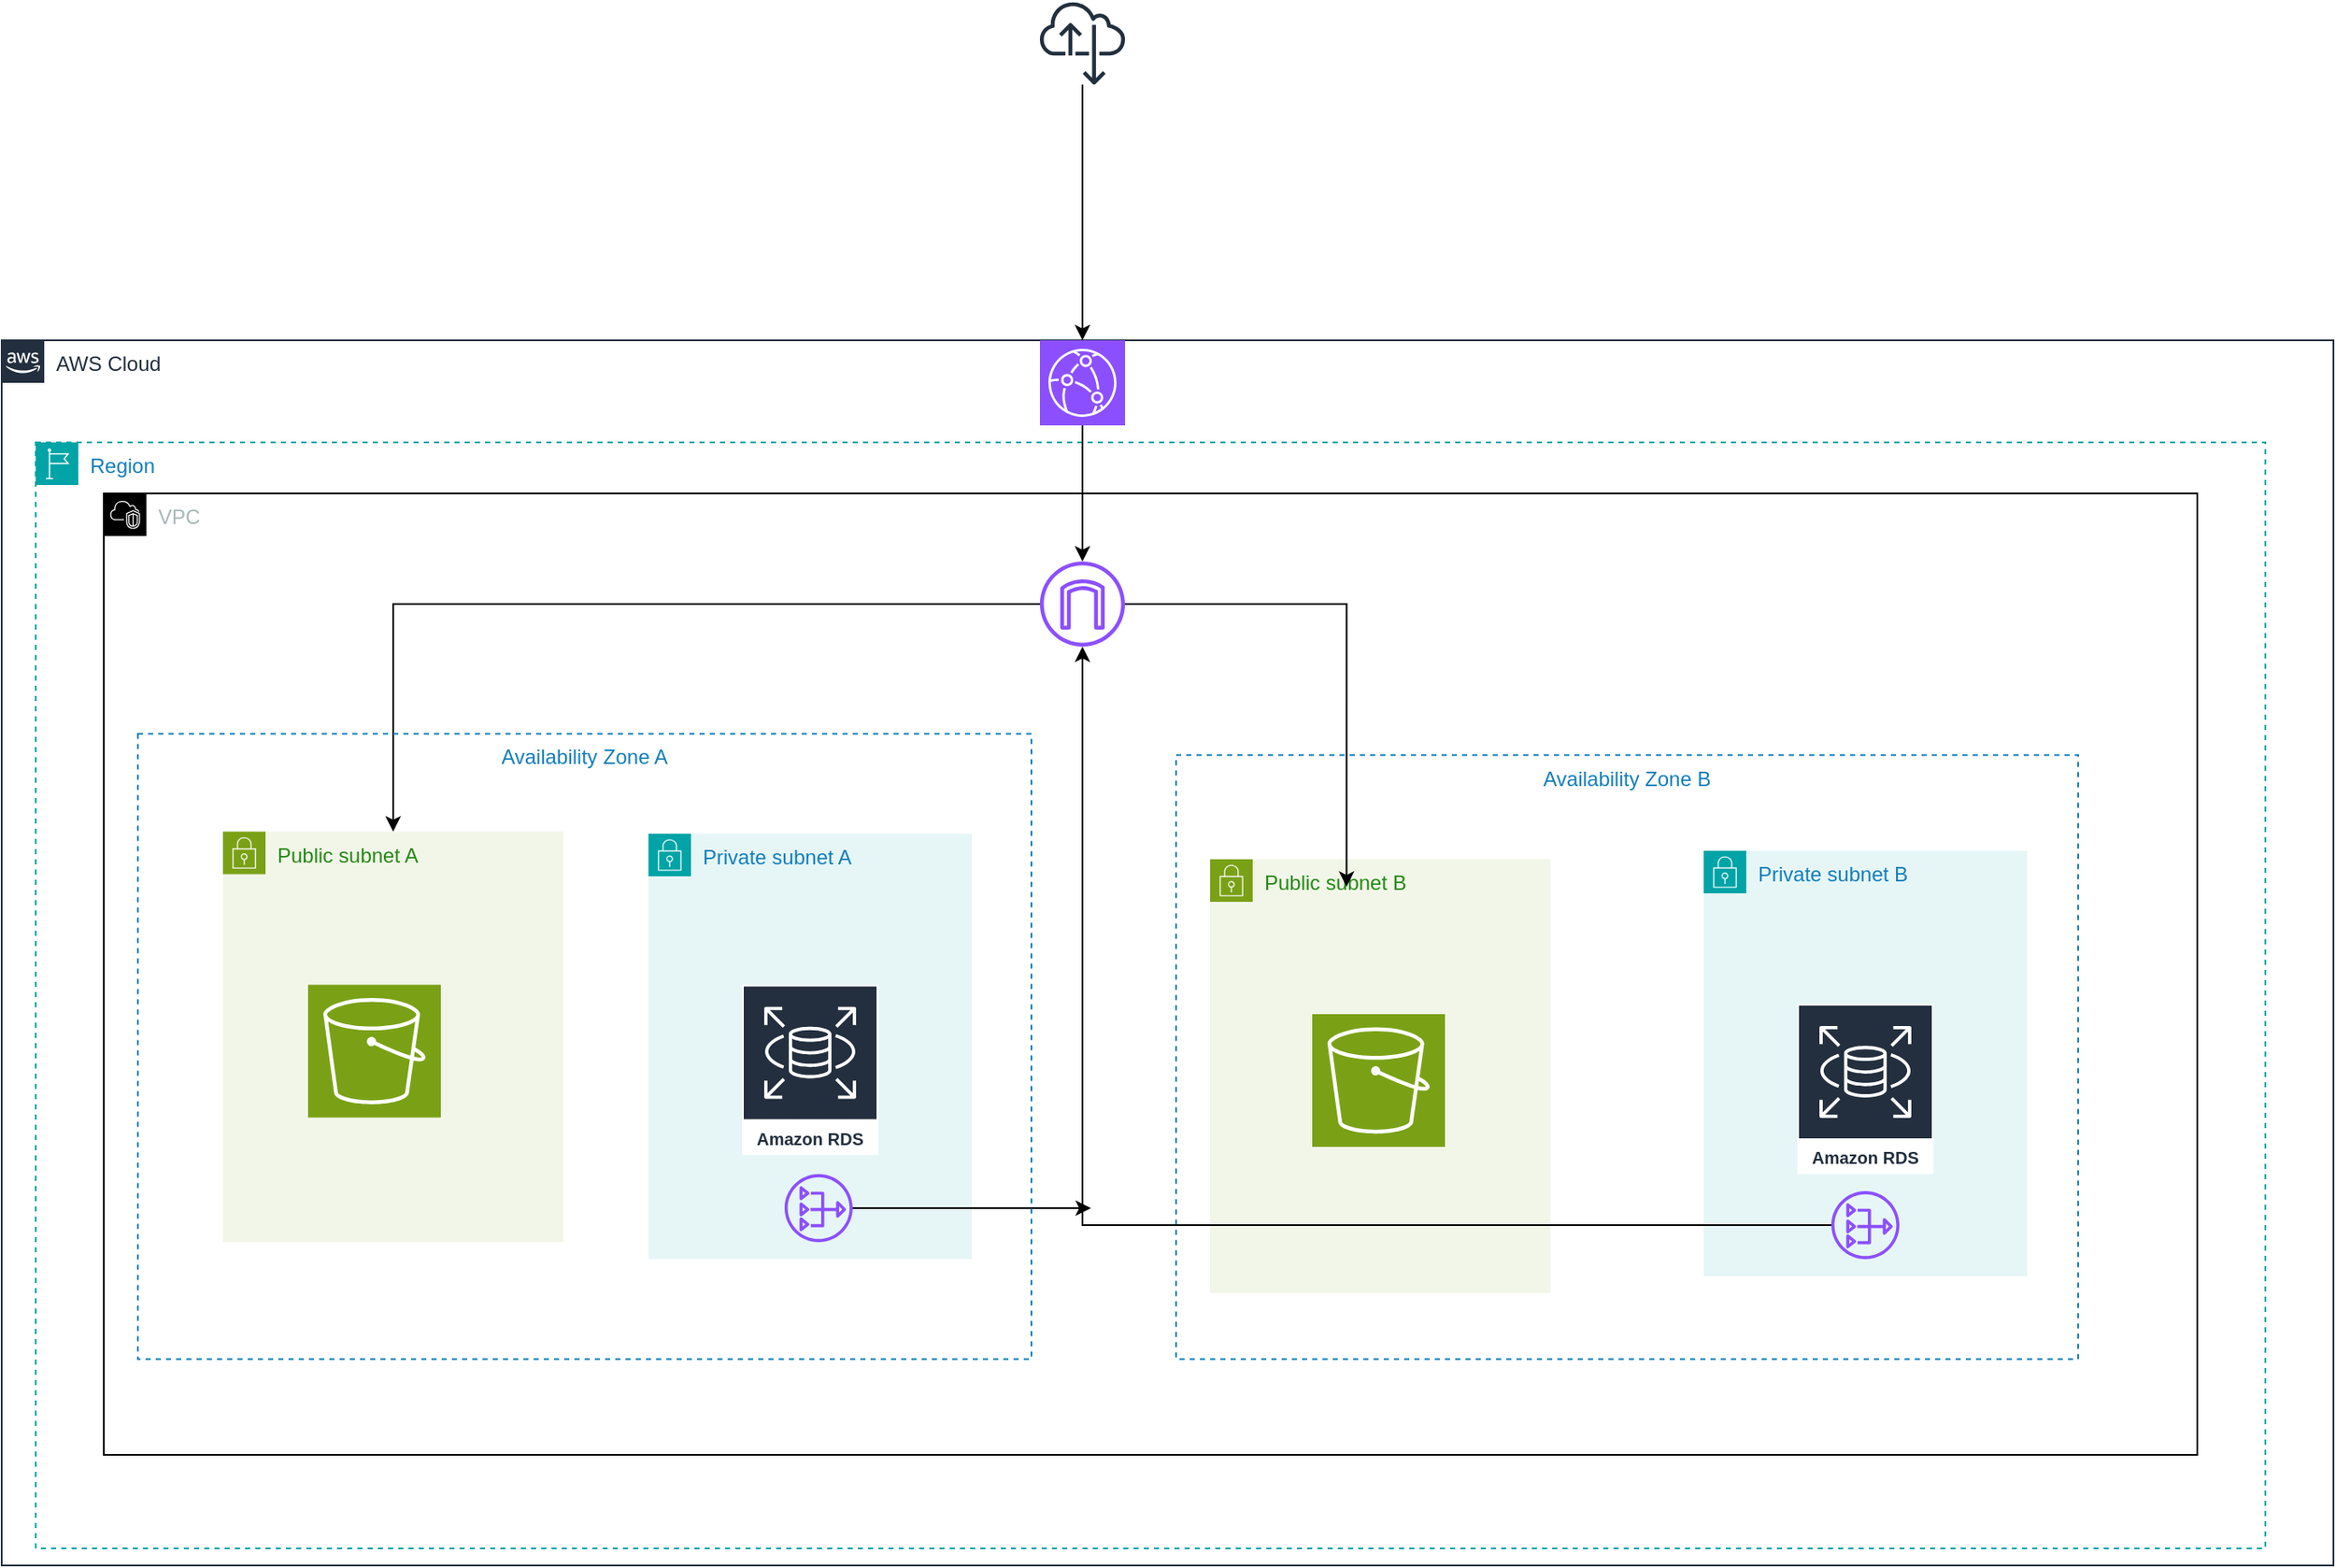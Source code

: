 <mxfile version="24.3.1" type="github">
  <diagram name="Page-1" id="iDzeYco_6-SzwbTj_CgY">
    <mxGraphModel dx="1804" dy="1706" grid="1" gridSize="10" guides="1" tooltips="1" connect="1" arrows="1" fold="1" page="1" pageScale="1" pageWidth="850" pageHeight="1100" math="0" shadow="0">
      <root>
        <mxCell id="0" />
        <mxCell id="1" parent="0" />
        <mxCell id="fbq0qNDGmaAf2ZuWUKGq-1" value="AWS Cloud" style="points=[[0,0],[0.25,0],[0.5,0],[0.75,0],[1,0],[1,0.25],[1,0.5],[1,0.75],[1,1],[0.75,1],[0.5,1],[0.25,1],[0,1],[0,0.75],[0,0.5],[0,0.25]];outlineConnect=0;gradientColor=none;html=1;whiteSpace=wrap;fontSize=12;fontStyle=0;container=1;pointerEvents=0;collapsible=0;recursiveResize=0;shape=mxgraph.aws4.group;grIcon=mxgraph.aws4.group_aws_cloud_alt;strokeColor=#232F3E;fillColor=none;verticalAlign=top;align=left;spacingLeft=30;fontColor=#232F3E;dashed=0;" parent="1" vertex="1">
          <mxGeometry x="-520" y="40" width="1370" height="720" as="geometry" />
        </mxCell>
        <mxCell id="fbq0qNDGmaAf2ZuWUKGq-39" value="" style="sketch=0;points=[[0,0,0],[0.25,0,0],[0.5,0,0],[0.75,0,0],[1,0,0],[0,1,0],[0.25,1,0],[0.5,1,0],[0.75,1,0],[1,1,0],[0,0.25,0],[0,0.5,0],[0,0.75,0],[1,0.25,0],[1,0.5,0],[1,0.75,0]];outlineConnect=0;fontColor=#232F3E;fillColor=#8C4FFF;strokeColor=#ffffff;dashed=0;verticalLabelPosition=bottom;verticalAlign=top;align=center;html=1;fontSize=12;fontStyle=0;aspect=fixed;shape=mxgraph.aws4.resourceIcon;resIcon=mxgraph.aws4.cloudfront;" parent="fbq0qNDGmaAf2ZuWUKGq-1" vertex="1">
          <mxGeometry x="610" width="50" height="50" as="geometry" />
        </mxCell>
        <mxCell id="fbq0qNDGmaAf2ZuWUKGq-3" value="Region" style="points=[[0,0],[0.25,0],[0.5,0],[0.75,0],[1,0],[1,0.25],[1,0.5],[1,0.75],[1,1],[0.75,1],[0.5,1],[0.25,1],[0,1],[0,0.75],[0,0.5],[0,0.25]];outlineConnect=0;gradientColor=none;html=1;whiteSpace=wrap;fontSize=12;fontStyle=0;container=1;pointerEvents=0;collapsible=0;recursiveResize=0;shape=mxgraph.aws4.group;grIcon=mxgraph.aws4.group_region;strokeColor=#00A4A6;fillColor=none;verticalAlign=top;align=left;spacingLeft=30;fontColor=#147EBA;dashed=1;" parent="1" vertex="1">
          <mxGeometry x="-500" y="100" width="1310" height="650" as="geometry" />
        </mxCell>
        <mxCell id="fbq0qNDGmaAf2ZuWUKGq-4" value="VPC" style="points=[[0,0],[0.25,0],[0.5,0],[0.75,0],[1,0],[1,0.25],[1,0.5],[1,0.75],[1,1],[0.75,1],[0.5,1],[0.25,1],[0,1],[0,0.75],[0,0.5],[0,0.25]];outlineConnect=0;gradientColor=none;html=1;whiteSpace=wrap;fontSize=12;fontStyle=0;container=1;pointerEvents=0;collapsible=0;recursiveResize=0;shape=mxgraph.aws4.group;grIcon=mxgraph.aws4.group_vpc2;strokeColor=default;fillColor=none;verticalAlign=top;align=left;spacingLeft=30;fontColor=#AAB7B8;dashed=0;" parent="fbq0qNDGmaAf2ZuWUKGq-3" vertex="1">
          <mxGeometry x="40" y="30" width="1230" height="565" as="geometry" />
        </mxCell>
        <mxCell id="fbq0qNDGmaAf2ZuWUKGq-8" value="Public subnet B" style="points=[[0,0],[0.25,0],[0.5,0],[0.75,0],[1,0],[1,0.25],[1,0.5],[1,0.75],[1,1],[0.75,1],[0.5,1],[0.25,1],[0,1],[0,0.75],[0,0.5],[0,0.25]];outlineConnect=0;gradientColor=none;html=1;whiteSpace=wrap;fontSize=12;fontStyle=0;container=1;pointerEvents=0;collapsible=0;recursiveResize=0;shape=mxgraph.aws4.group;grIcon=mxgraph.aws4.group_security_group;grStroke=0;strokeColor=#7AA116;fillColor=#F2F6E8;verticalAlign=top;align=left;spacingLeft=30;fontColor=#248814;dashed=0;" parent="fbq0qNDGmaAf2ZuWUKGq-4" vertex="1">
          <mxGeometry x="650" y="215" width="200" height="255" as="geometry" />
        </mxCell>
        <mxCell id="fbq0qNDGmaAf2ZuWUKGq-42" value="" style="sketch=0;points=[[0,0,0],[0.25,0,0],[0.5,0,0],[0.75,0,0],[1,0,0],[0,1,0],[0.25,1,0],[0.5,1,0],[0.75,1,0],[1,1,0],[0,0.25,0],[0,0.5,0],[0,0.75,0],[1,0.25,0],[1,0.5,0],[1,0.75,0]];outlineConnect=0;fontColor=#232F3E;fillColor=#7AA116;strokeColor=#ffffff;dashed=0;verticalLabelPosition=bottom;verticalAlign=top;align=center;html=1;fontSize=12;fontStyle=0;aspect=fixed;shape=mxgraph.aws4.resourceIcon;resIcon=mxgraph.aws4.s3;" parent="fbq0qNDGmaAf2ZuWUKGq-8" vertex="1">
          <mxGeometry x="60" y="91" width="78" height="78" as="geometry" />
        </mxCell>
        <mxCell id="fbq0qNDGmaAf2ZuWUKGq-10" value="Private subnet B" style="points=[[0,0],[0.25,0],[0.5,0],[0.75,0],[1,0],[1,0.25],[1,0.5],[1,0.75],[1,1],[0.75,1],[0.5,1],[0.25,1],[0,1],[0,0.75],[0,0.5],[0,0.25]];outlineConnect=0;gradientColor=none;html=1;whiteSpace=wrap;fontSize=12;fontStyle=0;container=1;pointerEvents=0;collapsible=0;recursiveResize=0;shape=mxgraph.aws4.group;grIcon=mxgraph.aws4.group_security_group;grStroke=0;strokeColor=#00A4A6;fillColor=#E6F6F7;verticalAlign=top;align=left;spacingLeft=30;fontColor=#147EBA;dashed=0;" parent="fbq0qNDGmaAf2ZuWUKGq-4" vertex="1">
          <mxGeometry x="940" y="210" width="190" height="250" as="geometry" />
        </mxCell>
        <mxCell id="fbq0qNDGmaAf2ZuWUKGq-15" value="Availability Zone B" style="fillColor=none;strokeColor=#147EBA;dashed=1;verticalAlign=top;fontStyle=0;fontColor=#147EBA;whiteSpace=wrap;html=1;" parent="fbq0qNDGmaAf2ZuWUKGq-10" vertex="1">
          <mxGeometry x="-310" y="-56.25" width="530" height="355" as="geometry" />
        </mxCell>
        <mxCell id="fbq0qNDGmaAf2ZuWUKGq-13" value="Amazon RDS" style="sketch=0;outlineConnect=0;fontColor=#232F3E;gradientColor=none;strokeColor=#ffffff;fillColor=#232F3E;dashed=0;verticalLabelPosition=middle;verticalAlign=bottom;align=center;html=1;whiteSpace=wrap;fontSize=10;fontStyle=1;spacing=3;shape=mxgraph.aws4.productIcon;prIcon=mxgraph.aws4.rds;" parent="fbq0qNDGmaAf2ZuWUKGq-4" vertex="1">
          <mxGeometry x="995" y="300" width="80" height="100" as="geometry" />
        </mxCell>
        <mxCell id="fbq0qNDGmaAf2ZuWUKGq-17" value="Public subnet A" style="points=[[0,0],[0.25,0],[0.5,0],[0.75,0],[1,0],[1,0.25],[1,0.5],[1,0.75],[1,1],[0.75,1],[0.5,1],[0.25,1],[0,1],[0,0.75],[0,0.5],[0,0.25]];outlineConnect=0;gradientColor=none;html=1;whiteSpace=wrap;fontSize=12;fontStyle=0;container=1;pointerEvents=0;collapsible=0;recursiveResize=0;shape=mxgraph.aws4.group;grIcon=mxgraph.aws4.group_security_group;grStroke=0;strokeColor=#7AA116;fillColor=#F2F6E8;verticalAlign=top;align=left;spacingLeft=30;fontColor=#248814;dashed=0;" parent="fbq0qNDGmaAf2ZuWUKGq-4" vertex="1">
          <mxGeometry x="70" y="198.75" width="200" height="241.25" as="geometry" />
        </mxCell>
        <mxCell id="fbq0qNDGmaAf2ZuWUKGq-43" value="" style="sketch=0;points=[[0,0,0],[0.25,0,0],[0.5,0,0],[0.75,0,0],[1,0,0],[0,1,0],[0.25,1,0],[0.5,1,0],[0.75,1,0],[1,1,0],[0,0.25,0],[0,0.5,0],[0,0.75,0],[1,0.25,0],[1,0.5,0],[1,0.75,0]];outlineConnect=0;fontColor=#232F3E;fillColor=#7AA116;strokeColor=#ffffff;dashed=0;verticalLabelPosition=bottom;verticalAlign=top;align=center;html=1;fontSize=12;fontStyle=0;aspect=fixed;shape=mxgraph.aws4.resourceIcon;resIcon=mxgraph.aws4.s3;" parent="fbq0qNDGmaAf2ZuWUKGq-17" vertex="1">
          <mxGeometry x="50" y="90" width="78" height="78" as="geometry" />
        </mxCell>
        <mxCell id="fbq0qNDGmaAf2ZuWUKGq-18" value="Private subnet A" style="points=[[0,0],[0.25,0],[0.5,0],[0.75,0],[1,0],[1,0.25],[1,0.5],[1,0.75],[1,1],[0.75,1],[0.5,1],[0.25,1],[0,1],[0,0.75],[0,0.5],[0,0.25]];outlineConnect=0;gradientColor=none;html=1;whiteSpace=wrap;fontSize=12;fontStyle=0;container=1;pointerEvents=0;collapsible=0;recursiveResize=0;shape=mxgraph.aws4.group;grIcon=mxgraph.aws4.group_security_group;grStroke=0;strokeColor=#00A4A6;fillColor=#E6F6F7;verticalAlign=top;align=left;spacingLeft=30;fontColor=#147EBA;dashed=0;" parent="fbq0qNDGmaAf2ZuWUKGq-4" vertex="1">
          <mxGeometry x="320" y="200" width="190" height="250" as="geometry" />
        </mxCell>
        <mxCell id="fbq0qNDGmaAf2ZuWUKGq-21" value="Amazon RDS" style="sketch=0;outlineConnect=0;fontColor=#232F3E;gradientColor=none;strokeColor=#ffffff;fillColor=#232F3E;dashed=0;verticalLabelPosition=middle;verticalAlign=bottom;align=center;html=1;whiteSpace=wrap;fontSize=10;fontStyle=1;spacing=3;shape=mxgraph.aws4.productIcon;prIcon=mxgraph.aws4.rds;" parent="fbq0qNDGmaAf2ZuWUKGq-18" vertex="1">
          <mxGeometry x="55" y="88.75" width="80" height="100" as="geometry" />
        </mxCell>
        <mxCell id="mIySl2TU9_qdyAhKKIFH-5" style="edgeStyle=orthogonalEdgeStyle;rounded=0;orthogonalLoop=1;jettySize=auto;html=1;" edge="1" parent="fbq0qNDGmaAf2ZuWUKGq-18" source="fbq0qNDGmaAf2ZuWUKGq-30">
          <mxGeometry relative="1" as="geometry">
            <mxPoint x="260" y="220" as="targetPoint" />
          </mxGeometry>
        </mxCell>
        <mxCell id="fbq0qNDGmaAf2ZuWUKGq-30" value="" style="sketch=0;outlineConnect=0;fontColor=#232F3E;gradientColor=none;fillColor=#8C4FFF;strokeColor=none;dashed=0;verticalLabelPosition=bottom;verticalAlign=top;align=center;html=1;fontSize=12;fontStyle=0;aspect=fixed;pointerEvents=1;shape=mxgraph.aws4.nat_gateway;" parent="fbq0qNDGmaAf2ZuWUKGq-18" vertex="1">
          <mxGeometry x="80" y="200" width="40" height="40" as="geometry" />
        </mxCell>
        <mxCell id="fbq0qNDGmaAf2ZuWUKGq-45" style="edgeStyle=orthogonalEdgeStyle;rounded=0;orthogonalLoop=1;jettySize=auto;html=1;" parent="fbq0qNDGmaAf2ZuWUKGq-4" source="fbq0qNDGmaAf2ZuWUKGq-27" target="fbq0qNDGmaAf2ZuWUKGq-17" edge="1">
          <mxGeometry relative="1" as="geometry" />
        </mxCell>
        <mxCell id="fbq0qNDGmaAf2ZuWUKGq-27" value="" style="sketch=0;outlineConnect=0;fontColor=#232F3E;gradientColor=none;fillColor=#8C4FFF;strokeColor=none;dashed=0;verticalLabelPosition=bottom;verticalAlign=top;align=center;html=1;fontSize=12;fontStyle=0;aspect=fixed;pointerEvents=1;shape=mxgraph.aws4.internet_gateway;" parent="fbq0qNDGmaAf2ZuWUKGq-4" vertex="1">
          <mxGeometry x="550" y="40" width="50" height="50" as="geometry" />
        </mxCell>
        <mxCell id="fbq0qNDGmaAf2ZuWUKGq-34" value="" style="sketch=0;outlineConnect=0;fontColor=#232F3E;gradientColor=none;fillColor=#8C4FFF;strokeColor=none;dashed=0;verticalLabelPosition=bottom;verticalAlign=top;align=center;html=1;fontSize=12;fontStyle=0;aspect=fixed;pointerEvents=1;shape=mxgraph.aws4.nat_gateway;" parent="fbq0qNDGmaAf2ZuWUKGq-4" vertex="1">
          <mxGeometry x="1015" y="410" width="40" height="40" as="geometry" />
        </mxCell>
        <mxCell id="fbq0qNDGmaAf2ZuWUKGq-25" value="Availability Zone A" style="fillColor=none;strokeColor=#147EBA;dashed=1;verticalAlign=top;fontStyle=0;fontColor=#147EBA;whiteSpace=wrap;html=1;" parent="fbq0qNDGmaAf2ZuWUKGq-4" vertex="1">
          <mxGeometry x="20" y="141.25" width="525" height="367.5" as="geometry" />
        </mxCell>
        <mxCell id="fbq0qNDGmaAf2ZuWUKGq-46" style="edgeStyle=orthogonalEdgeStyle;rounded=0;orthogonalLoop=1;jettySize=auto;html=1;entryX=0.189;entryY=0.218;entryDx=0;entryDy=0;entryPerimeter=0;" parent="fbq0qNDGmaAf2ZuWUKGq-4" source="fbq0qNDGmaAf2ZuWUKGq-27" target="fbq0qNDGmaAf2ZuWUKGq-15" edge="1">
          <mxGeometry relative="1" as="geometry">
            <Array as="points">
              <mxPoint x="730" y="65" />
            </Array>
          </mxGeometry>
        </mxCell>
        <mxCell id="mIySl2TU9_qdyAhKKIFH-4" style="edgeStyle=orthogonalEdgeStyle;rounded=0;orthogonalLoop=1;jettySize=auto;html=1;entryX=0.5;entryY=1;entryDx=0;entryDy=0;entryPerimeter=0;" edge="1" parent="fbq0qNDGmaAf2ZuWUKGq-4" source="fbq0qNDGmaAf2ZuWUKGq-34" target="fbq0qNDGmaAf2ZuWUKGq-27">
          <mxGeometry relative="1" as="geometry" />
        </mxCell>
        <mxCell id="fbq0qNDGmaAf2ZuWUKGq-29" value="" style="sketch=0;outlineConnect=0;fontColor=#232F3E;gradientColor=none;fillColor=#232F3D;strokeColor=none;dashed=0;verticalLabelPosition=bottom;verticalAlign=top;align=center;html=1;fontSize=12;fontStyle=0;aspect=fixed;pointerEvents=1;shape=mxgraph.aws4.internet_alt22;" parent="1" vertex="1">
          <mxGeometry x="90" y="-160" width="50" height="50" as="geometry" />
        </mxCell>
        <mxCell id="fbq0qNDGmaAf2ZuWUKGq-40" style="edgeStyle=orthogonalEdgeStyle;rounded=0;orthogonalLoop=1;jettySize=auto;html=1;" parent="1" source="fbq0qNDGmaAf2ZuWUKGq-39" target="fbq0qNDGmaAf2ZuWUKGq-27" edge="1">
          <mxGeometry relative="1" as="geometry" />
        </mxCell>
        <mxCell id="fbq0qNDGmaAf2ZuWUKGq-41" style="edgeStyle=orthogonalEdgeStyle;rounded=0;orthogonalLoop=1;jettySize=auto;html=1;entryX=0.5;entryY=0;entryDx=0;entryDy=0;entryPerimeter=0;" parent="1" source="fbq0qNDGmaAf2ZuWUKGq-29" target="fbq0qNDGmaAf2ZuWUKGq-39" edge="1">
          <mxGeometry relative="1" as="geometry" />
        </mxCell>
      </root>
    </mxGraphModel>
  </diagram>
</mxfile>
